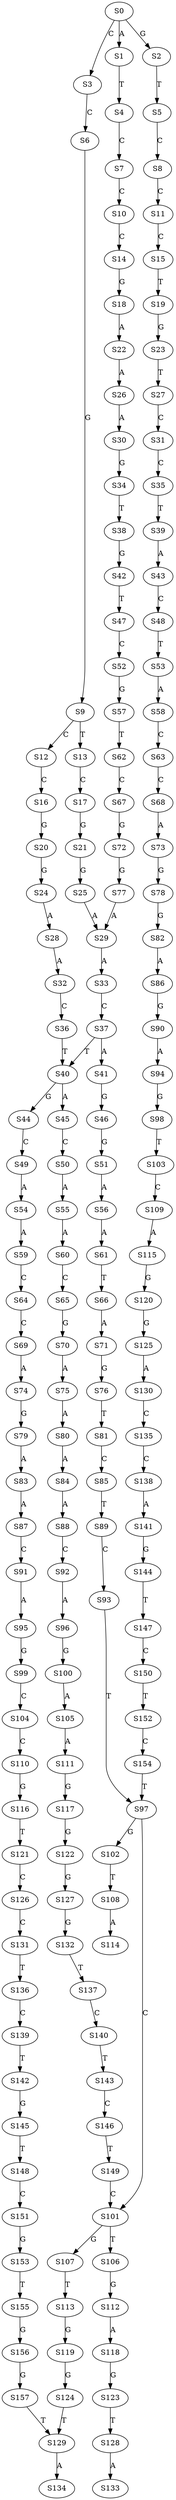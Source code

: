 strict digraph  {
	S0 -> S1 [ label = A ];
	S0 -> S2 [ label = G ];
	S0 -> S3 [ label = C ];
	S1 -> S4 [ label = T ];
	S2 -> S5 [ label = T ];
	S3 -> S6 [ label = C ];
	S4 -> S7 [ label = C ];
	S5 -> S8 [ label = C ];
	S6 -> S9 [ label = G ];
	S7 -> S10 [ label = C ];
	S8 -> S11 [ label = C ];
	S9 -> S12 [ label = C ];
	S9 -> S13 [ label = T ];
	S10 -> S14 [ label = C ];
	S11 -> S15 [ label = C ];
	S12 -> S16 [ label = C ];
	S13 -> S17 [ label = C ];
	S14 -> S18 [ label = G ];
	S15 -> S19 [ label = T ];
	S16 -> S20 [ label = G ];
	S17 -> S21 [ label = G ];
	S18 -> S22 [ label = A ];
	S19 -> S23 [ label = G ];
	S20 -> S24 [ label = G ];
	S21 -> S25 [ label = G ];
	S22 -> S26 [ label = A ];
	S23 -> S27 [ label = T ];
	S24 -> S28 [ label = A ];
	S25 -> S29 [ label = A ];
	S26 -> S30 [ label = A ];
	S27 -> S31 [ label = C ];
	S28 -> S32 [ label = A ];
	S29 -> S33 [ label = A ];
	S30 -> S34 [ label = G ];
	S31 -> S35 [ label = C ];
	S32 -> S36 [ label = C ];
	S33 -> S37 [ label = C ];
	S34 -> S38 [ label = T ];
	S35 -> S39 [ label = T ];
	S36 -> S40 [ label = T ];
	S37 -> S41 [ label = A ];
	S37 -> S40 [ label = T ];
	S38 -> S42 [ label = G ];
	S39 -> S43 [ label = A ];
	S40 -> S44 [ label = G ];
	S40 -> S45 [ label = A ];
	S41 -> S46 [ label = G ];
	S42 -> S47 [ label = T ];
	S43 -> S48 [ label = C ];
	S44 -> S49 [ label = C ];
	S45 -> S50 [ label = C ];
	S46 -> S51 [ label = G ];
	S47 -> S52 [ label = C ];
	S48 -> S53 [ label = T ];
	S49 -> S54 [ label = A ];
	S50 -> S55 [ label = A ];
	S51 -> S56 [ label = A ];
	S52 -> S57 [ label = G ];
	S53 -> S58 [ label = A ];
	S54 -> S59 [ label = A ];
	S55 -> S60 [ label = A ];
	S56 -> S61 [ label = A ];
	S57 -> S62 [ label = T ];
	S58 -> S63 [ label = C ];
	S59 -> S64 [ label = C ];
	S60 -> S65 [ label = C ];
	S61 -> S66 [ label = T ];
	S62 -> S67 [ label = C ];
	S63 -> S68 [ label = C ];
	S64 -> S69 [ label = C ];
	S65 -> S70 [ label = G ];
	S66 -> S71 [ label = A ];
	S67 -> S72 [ label = G ];
	S68 -> S73 [ label = A ];
	S69 -> S74 [ label = A ];
	S70 -> S75 [ label = A ];
	S71 -> S76 [ label = G ];
	S72 -> S77 [ label = G ];
	S73 -> S78 [ label = G ];
	S74 -> S79 [ label = G ];
	S75 -> S80 [ label = A ];
	S76 -> S81 [ label = T ];
	S77 -> S29 [ label = A ];
	S78 -> S82 [ label = G ];
	S79 -> S83 [ label = A ];
	S80 -> S84 [ label = A ];
	S81 -> S85 [ label = C ];
	S82 -> S86 [ label = A ];
	S83 -> S87 [ label = A ];
	S84 -> S88 [ label = A ];
	S85 -> S89 [ label = T ];
	S86 -> S90 [ label = G ];
	S87 -> S91 [ label = C ];
	S88 -> S92 [ label = C ];
	S89 -> S93 [ label = C ];
	S90 -> S94 [ label = A ];
	S91 -> S95 [ label = A ];
	S92 -> S96 [ label = A ];
	S93 -> S97 [ label = T ];
	S94 -> S98 [ label = G ];
	S95 -> S99 [ label = G ];
	S96 -> S100 [ label = G ];
	S97 -> S101 [ label = C ];
	S97 -> S102 [ label = G ];
	S98 -> S103 [ label = T ];
	S99 -> S104 [ label = C ];
	S100 -> S105 [ label = A ];
	S101 -> S106 [ label = T ];
	S101 -> S107 [ label = G ];
	S102 -> S108 [ label = T ];
	S103 -> S109 [ label = C ];
	S104 -> S110 [ label = C ];
	S105 -> S111 [ label = A ];
	S106 -> S112 [ label = G ];
	S107 -> S113 [ label = T ];
	S108 -> S114 [ label = A ];
	S109 -> S115 [ label = A ];
	S110 -> S116 [ label = G ];
	S111 -> S117 [ label = G ];
	S112 -> S118 [ label = A ];
	S113 -> S119 [ label = G ];
	S115 -> S120 [ label = G ];
	S116 -> S121 [ label = T ];
	S117 -> S122 [ label = G ];
	S118 -> S123 [ label = G ];
	S119 -> S124 [ label = G ];
	S120 -> S125 [ label = G ];
	S121 -> S126 [ label = C ];
	S122 -> S127 [ label = G ];
	S123 -> S128 [ label = T ];
	S124 -> S129 [ label = T ];
	S125 -> S130 [ label = A ];
	S126 -> S131 [ label = C ];
	S127 -> S132 [ label = G ];
	S128 -> S133 [ label = A ];
	S129 -> S134 [ label = A ];
	S130 -> S135 [ label = C ];
	S131 -> S136 [ label = T ];
	S132 -> S137 [ label = T ];
	S135 -> S138 [ label = C ];
	S136 -> S139 [ label = C ];
	S137 -> S140 [ label = C ];
	S138 -> S141 [ label = A ];
	S139 -> S142 [ label = T ];
	S140 -> S143 [ label = T ];
	S141 -> S144 [ label = G ];
	S142 -> S145 [ label = G ];
	S143 -> S146 [ label = C ];
	S144 -> S147 [ label = T ];
	S145 -> S148 [ label = T ];
	S146 -> S149 [ label = T ];
	S147 -> S150 [ label = C ];
	S148 -> S151 [ label = C ];
	S149 -> S101 [ label = C ];
	S150 -> S152 [ label = T ];
	S151 -> S153 [ label = G ];
	S152 -> S154 [ label = C ];
	S153 -> S155 [ label = T ];
	S154 -> S97 [ label = T ];
	S155 -> S156 [ label = G ];
	S156 -> S157 [ label = G ];
	S157 -> S129 [ label = T ];
}
